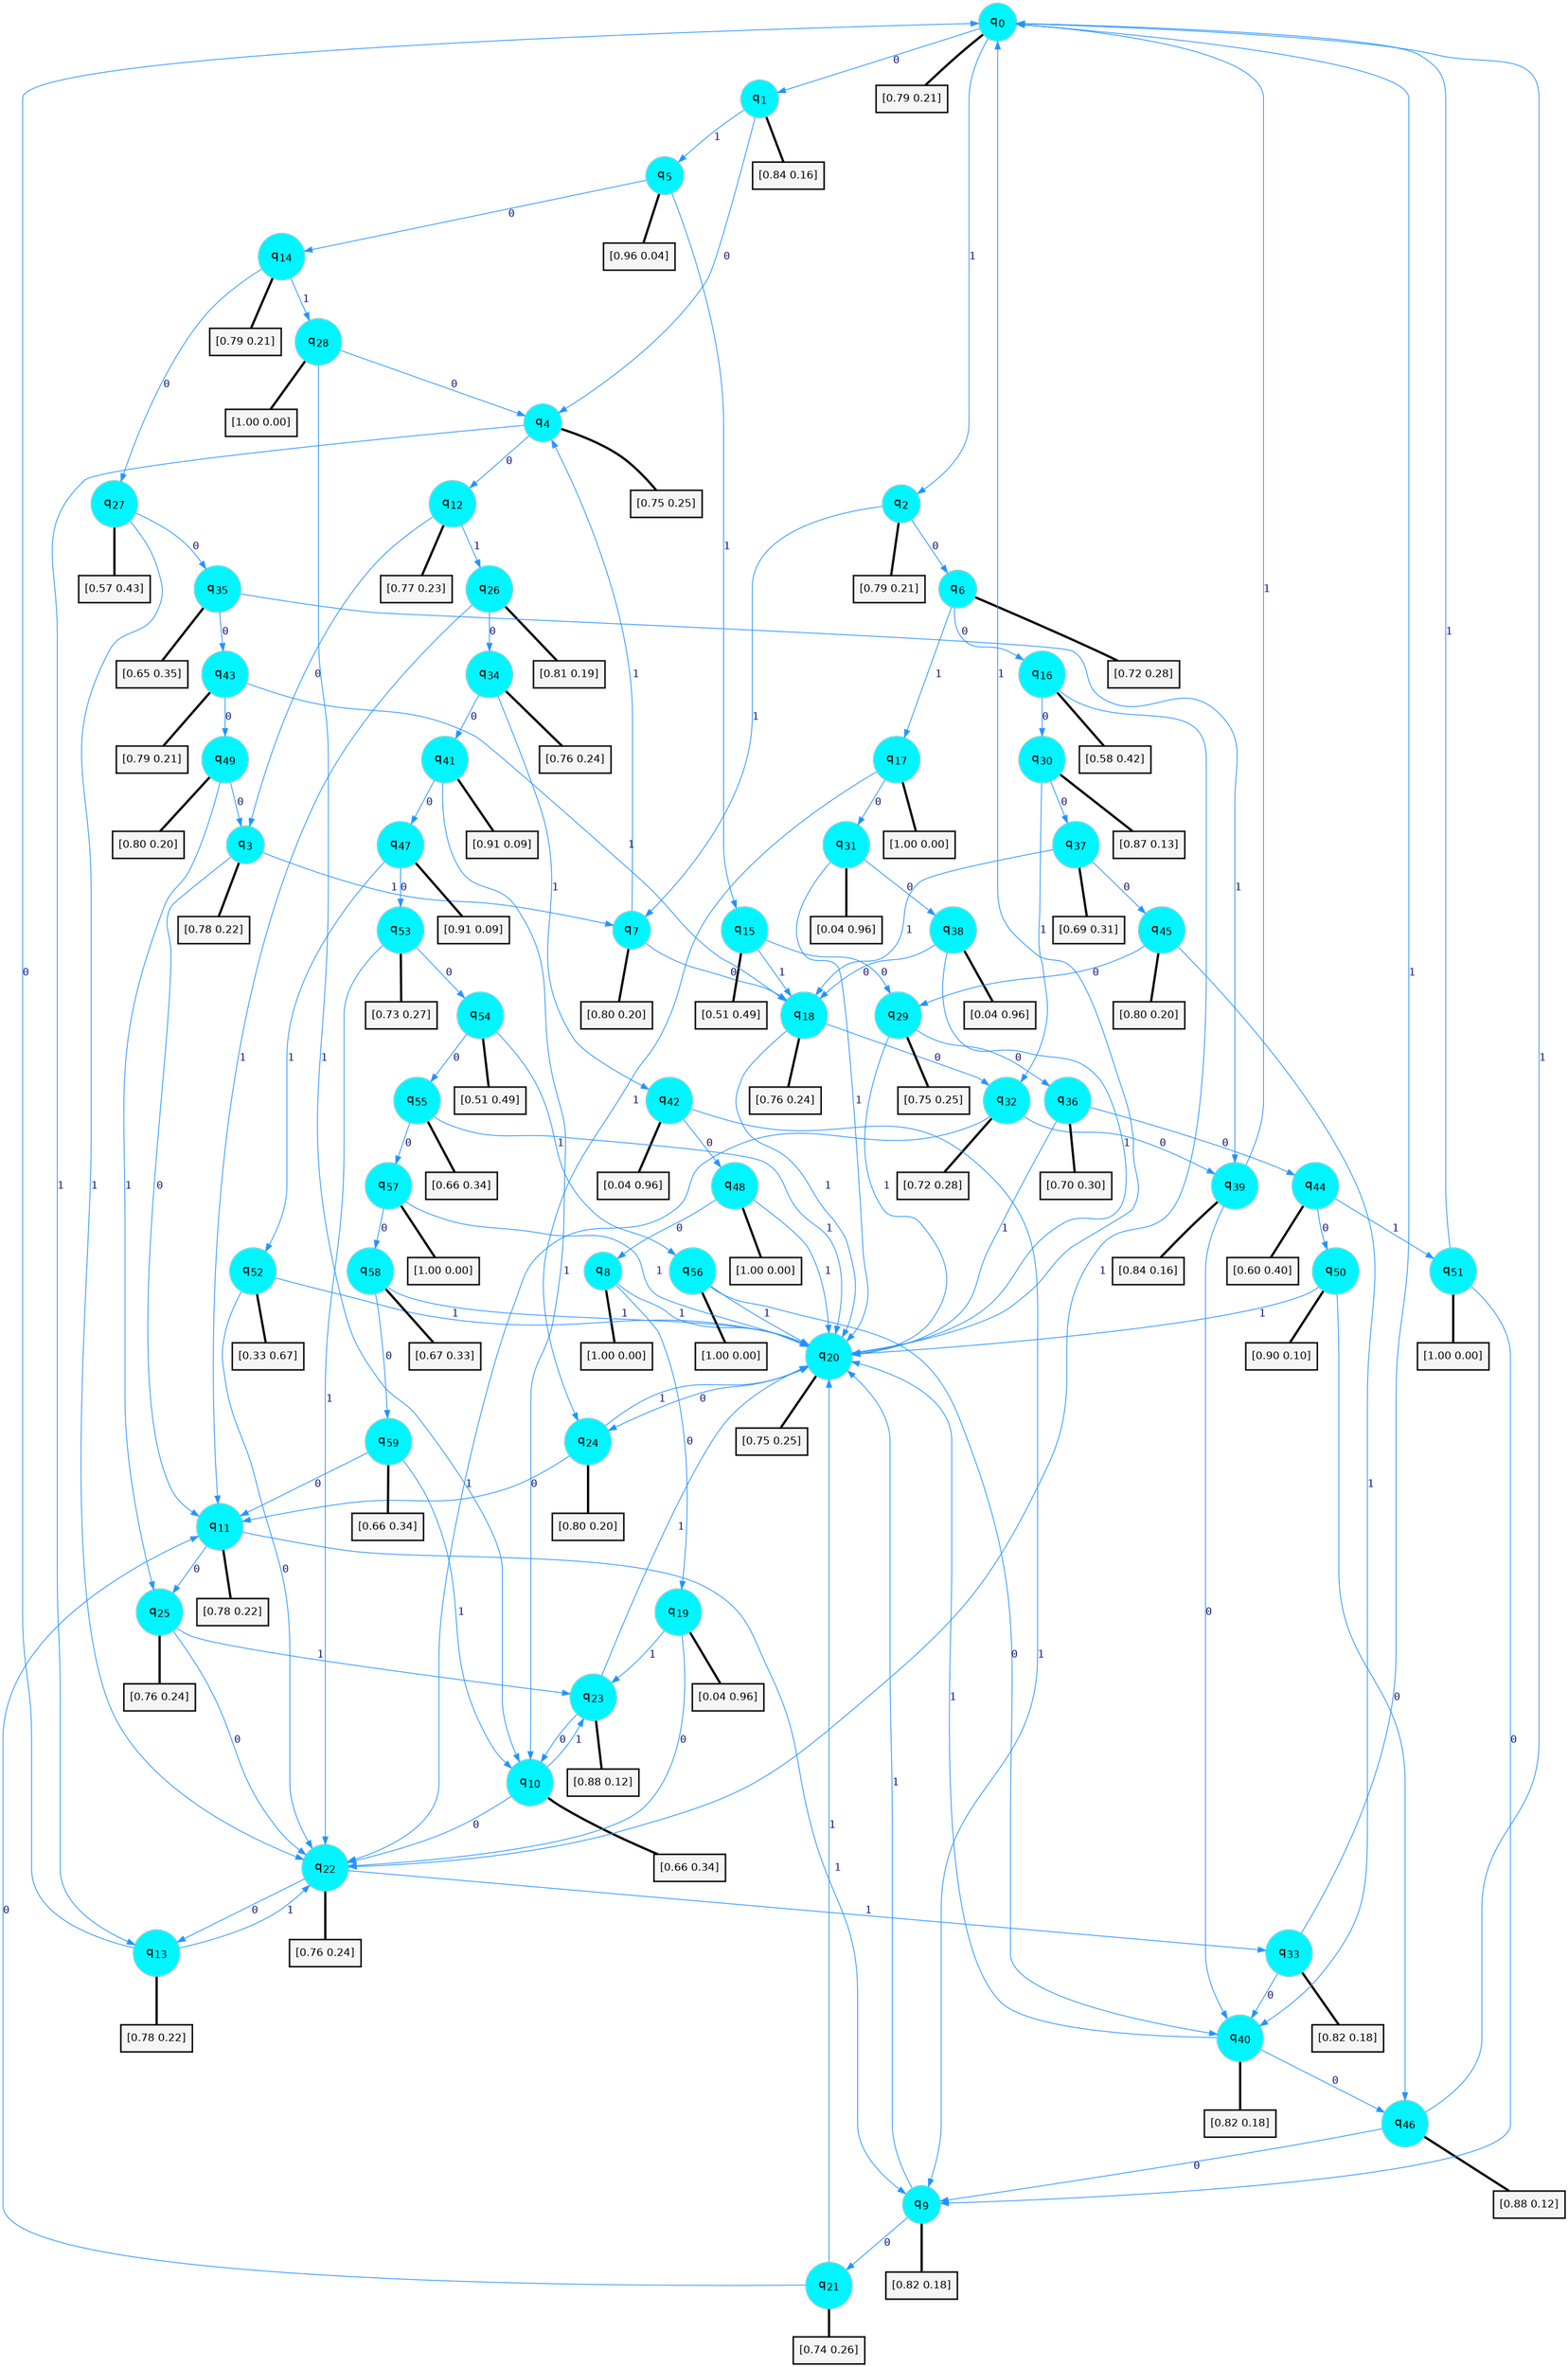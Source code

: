 digraph G {
graph [
bgcolor=transparent, dpi=300, rankdir=TD, size="40,25"];
node [
color=gray, fillcolor=turquoise1, fontcolor=black, fontname=Helvetica, fontsize=16, fontweight=bold, shape=circle, style=filled];
edge [
arrowsize=1, color=dodgerblue1, fontcolor=midnightblue, fontname=courier, fontweight=bold, penwidth=1, style=solid, weight=20];
0[label=<q<SUB>0</SUB>>];
1[label=<q<SUB>1</SUB>>];
2[label=<q<SUB>2</SUB>>];
3[label=<q<SUB>3</SUB>>];
4[label=<q<SUB>4</SUB>>];
5[label=<q<SUB>5</SUB>>];
6[label=<q<SUB>6</SUB>>];
7[label=<q<SUB>7</SUB>>];
8[label=<q<SUB>8</SUB>>];
9[label=<q<SUB>9</SUB>>];
10[label=<q<SUB>10</SUB>>];
11[label=<q<SUB>11</SUB>>];
12[label=<q<SUB>12</SUB>>];
13[label=<q<SUB>13</SUB>>];
14[label=<q<SUB>14</SUB>>];
15[label=<q<SUB>15</SUB>>];
16[label=<q<SUB>16</SUB>>];
17[label=<q<SUB>17</SUB>>];
18[label=<q<SUB>18</SUB>>];
19[label=<q<SUB>19</SUB>>];
20[label=<q<SUB>20</SUB>>];
21[label=<q<SUB>21</SUB>>];
22[label=<q<SUB>22</SUB>>];
23[label=<q<SUB>23</SUB>>];
24[label=<q<SUB>24</SUB>>];
25[label=<q<SUB>25</SUB>>];
26[label=<q<SUB>26</SUB>>];
27[label=<q<SUB>27</SUB>>];
28[label=<q<SUB>28</SUB>>];
29[label=<q<SUB>29</SUB>>];
30[label=<q<SUB>30</SUB>>];
31[label=<q<SUB>31</SUB>>];
32[label=<q<SUB>32</SUB>>];
33[label=<q<SUB>33</SUB>>];
34[label=<q<SUB>34</SUB>>];
35[label=<q<SUB>35</SUB>>];
36[label=<q<SUB>36</SUB>>];
37[label=<q<SUB>37</SUB>>];
38[label=<q<SUB>38</SUB>>];
39[label=<q<SUB>39</SUB>>];
40[label=<q<SUB>40</SUB>>];
41[label=<q<SUB>41</SUB>>];
42[label=<q<SUB>42</SUB>>];
43[label=<q<SUB>43</SUB>>];
44[label=<q<SUB>44</SUB>>];
45[label=<q<SUB>45</SUB>>];
46[label=<q<SUB>46</SUB>>];
47[label=<q<SUB>47</SUB>>];
48[label=<q<SUB>48</SUB>>];
49[label=<q<SUB>49</SUB>>];
50[label=<q<SUB>50</SUB>>];
51[label=<q<SUB>51</SUB>>];
52[label=<q<SUB>52</SUB>>];
53[label=<q<SUB>53</SUB>>];
54[label=<q<SUB>54</SUB>>];
55[label=<q<SUB>55</SUB>>];
56[label=<q<SUB>56</SUB>>];
57[label=<q<SUB>57</SUB>>];
58[label=<q<SUB>58</SUB>>];
59[label=<q<SUB>59</SUB>>];
60[label="[0.79 0.21]", shape=box,fontcolor=black, fontname=Helvetica, fontsize=14, penwidth=2, fillcolor=whitesmoke,color=black];
61[label="[0.84 0.16]", shape=box,fontcolor=black, fontname=Helvetica, fontsize=14, penwidth=2, fillcolor=whitesmoke,color=black];
62[label="[0.79 0.21]", shape=box,fontcolor=black, fontname=Helvetica, fontsize=14, penwidth=2, fillcolor=whitesmoke,color=black];
63[label="[0.78 0.22]", shape=box,fontcolor=black, fontname=Helvetica, fontsize=14, penwidth=2, fillcolor=whitesmoke,color=black];
64[label="[0.75 0.25]", shape=box,fontcolor=black, fontname=Helvetica, fontsize=14, penwidth=2, fillcolor=whitesmoke,color=black];
65[label="[0.96 0.04]", shape=box,fontcolor=black, fontname=Helvetica, fontsize=14, penwidth=2, fillcolor=whitesmoke,color=black];
66[label="[0.72 0.28]", shape=box,fontcolor=black, fontname=Helvetica, fontsize=14, penwidth=2, fillcolor=whitesmoke,color=black];
67[label="[0.80 0.20]", shape=box,fontcolor=black, fontname=Helvetica, fontsize=14, penwidth=2, fillcolor=whitesmoke,color=black];
68[label="[1.00 0.00]", shape=box,fontcolor=black, fontname=Helvetica, fontsize=14, penwidth=2, fillcolor=whitesmoke,color=black];
69[label="[0.82 0.18]", shape=box,fontcolor=black, fontname=Helvetica, fontsize=14, penwidth=2, fillcolor=whitesmoke,color=black];
70[label="[0.66 0.34]", shape=box,fontcolor=black, fontname=Helvetica, fontsize=14, penwidth=2, fillcolor=whitesmoke,color=black];
71[label="[0.78 0.22]", shape=box,fontcolor=black, fontname=Helvetica, fontsize=14, penwidth=2, fillcolor=whitesmoke,color=black];
72[label="[0.77 0.23]", shape=box,fontcolor=black, fontname=Helvetica, fontsize=14, penwidth=2, fillcolor=whitesmoke,color=black];
73[label="[0.78 0.22]", shape=box,fontcolor=black, fontname=Helvetica, fontsize=14, penwidth=2, fillcolor=whitesmoke,color=black];
74[label="[0.79 0.21]", shape=box,fontcolor=black, fontname=Helvetica, fontsize=14, penwidth=2, fillcolor=whitesmoke,color=black];
75[label="[0.51 0.49]", shape=box,fontcolor=black, fontname=Helvetica, fontsize=14, penwidth=2, fillcolor=whitesmoke,color=black];
76[label="[0.58 0.42]", shape=box,fontcolor=black, fontname=Helvetica, fontsize=14, penwidth=2, fillcolor=whitesmoke,color=black];
77[label="[1.00 0.00]", shape=box,fontcolor=black, fontname=Helvetica, fontsize=14, penwidth=2, fillcolor=whitesmoke,color=black];
78[label="[0.76 0.24]", shape=box,fontcolor=black, fontname=Helvetica, fontsize=14, penwidth=2, fillcolor=whitesmoke,color=black];
79[label="[0.04 0.96]", shape=box,fontcolor=black, fontname=Helvetica, fontsize=14, penwidth=2, fillcolor=whitesmoke,color=black];
80[label="[0.75 0.25]", shape=box,fontcolor=black, fontname=Helvetica, fontsize=14, penwidth=2, fillcolor=whitesmoke,color=black];
81[label="[0.74 0.26]", shape=box,fontcolor=black, fontname=Helvetica, fontsize=14, penwidth=2, fillcolor=whitesmoke,color=black];
82[label="[0.76 0.24]", shape=box,fontcolor=black, fontname=Helvetica, fontsize=14, penwidth=2, fillcolor=whitesmoke,color=black];
83[label="[0.88 0.12]", shape=box,fontcolor=black, fontname=Helvetica, fontsize=14, penwidth=2, fillcolor=whitesmoke,color=black];
84[label="[0.80 0.20]", shape=box,fontcolor=black, fontname=Helvetica, fontsize=14, penwidth=2, fillcolor=whitesmoke,color=black];
85[label="[0.76 0.24]", shape=box,fontcolor=black, fontname=Helvetica, fontsize=14, penwidth=2, fillcolor=whitesmoke,color=black];
86[label="[0.81 0.19]", shape=box,fontcolor=black, fontname=Helvetica, fontsize=14, penwidth=2, fillcolor=whitesmoke,color=black];
87[label="[0.57 0.43]", shape=box,fontcolor=black, fontname=Helvetica, fontsize=14, penwidth=2, fillcolor=whitesmoke,color=black];
88[label="[1.00 0.00]", shape=box,fontcolor=black, fontname=Helvetica, fontsize=14, penwidth=2, fillcolor=whitesmoke,color=black];
89[label="[0.75 0.25]", shape=box,fontcolor=black, fontname=Helvetica, fontsize=14, penwidth=2, fillcolor=whitesmoke,color=black];
90[label="[0.87 0.13]", shape=box,fontcolor=black, fontname=Helvetica, fontsize=14, penwidth=2, fillcolor=whitesmoke,color=black];
91[label="[0.04 0.96]", shape=box,fontcolor=black, fontname=Helvetica, fontsize=14, penwidth=2, fillcolor=whitesmoke,color=black];
92[label="[0.72 0.28]", shape=box,fontcolor=black, fontname=Helvetica, fontsize=14, penwidth=2, fillcolor=whitesmoke,color=black];
93[label="[0.82 0.18]", shape=box,fontcolor=black, fontname=Helvetica, fontsize=14, penwidth=2, fillcolor=whitesmoke,color=black];
94[label="[0.76 0.24]", shape=box,fontcolor=black, fontname=Helvetica, fontsize=14, penwidth=2, fillcolor=whitesmoke,color=black];
95[label="[0.65 0.35]", shape=box,fontcolor=black, fontname=Helvetica, fontsize=14, penwidth=2, fillcolor=whitesmoke,color=black];
96[label="[0.70 0.30]", shape=box,fontcolor=black, fontname=Helvetica, fontsize=14, penwidth=2, fillcolor=whitesmoke,color=black];
97[label="[0.69 0.31]", shape=box,fontcolor=black, fontname=Helvetica, fontsize=14, penwidth=2, fillcolor=whitesmoke,color=black];
98[label="[0.04 0.96]", shape=box,fontcolor=black, fontname=Helvetica, fontsize=14, penwidth=2, fillcolor=whitesmoke,color=black];
99[label="[0.84 0.16]", shape=box,fontcolor=black, fontname=Helvetica, fontsize=14, penwidth=2, fillcolor=whitesmoke,color=black];
100[label="[0.82 0.18]", shape=box,fontcolor=black, fontname=Helvetica, fontsize=14, penwidth=2, fillcolor=whitesmoke,color=black];
101[label="[0.91 0.09]", shape=box,fontcolor=black, fontname=Helvetica, fontsize=14, penwidth=2, fillcolor=whitesmoke,color=black];
102[label="[0.04 0.96]", shape=box,fontcolor=black, fontname=Helvetica, fontsize=14, penwidth=2, fillcolor=whitesmoke,color=black];
103[label="[0.79 0.21]", shape=box,fontcolor=black, fontname=Helvetica, fontsize=14, penwidth=2, fillcolor=whitesmoke,color=black];
104[label="[0.60 0.40]", shape=box,fontcolor=black, fontname=Helvetica, fontsize=14, penwidth=2, fillcolor=whitesmoke,color=black];
105[label="[0.80 0.20]", shape=box,fontcolor=black, fontname=Helvetica, fontsize=14, penwidth=2, fillcolor=whitesmoke,color=black];
106[label="[0.88 0.12]", shape=box,fontcolor=black, fontname=Helvetica, fontsize=14, penwidth=2, fillcolor=whitesmoke,color=black];
107[label="[0.91 0.09]", shape=box,fontcolor=black, fontname=Helvetica, fontsize=14, penwidth=2, fillcolor=whitesmoke,color=black];
108[label="[1.00 0.00]", shape=box,fontcolor=black, fontname=Helvetica, fontsize=14, penwidth=2, fillcolor=whitesmoke,color=black];
109[label="[0.80 0.20]", shape=box,fontcolor=black, fontname=Helvetica, fontsize=14, penwidth=2, fillcolor=whitesmoke,color=black];
110[label="[0.90 0.10]", shape=box,fontcolor=black, fontname=Helvetica, fontsize=14, penwidth=2, fillcolor=whitesmoke,color=black];
111[label="[1.00 0.00]", shape=box,fontcolor=black, fontname=Helvetica, fontsize=14, penwidth=2, fillcolor=whitesmoke,color=black];
112[label="[0.33 0.67]", shape=box,fontcolor=black, fontname=Helvetica, fontsize=14, penwidth=2, fillcolor=whitesmoke,color=black];
113[label="[0.73 0.27]", shape=box,fontcolor=black, fontname=Helvetica, fontsize=14, penwidth=2, fillcolor=whitesmoke,color=black];
114[label="[0.51 0.49]", shape=box,fontcolor=black, fontname=Helvetica, fontsize=14, penwidth=2, fillcolor=whitesmoke,color=black];
115[label="[0.66 0.34]", shape=box,fontcolor=black, fontname=Helvetica, fontsize=14, penwidth=2, fillcolor=whitesmoke,color=black];
116[label="[1.00 0.00]", shape=box,fontcolor=black, fontname=Helvetica, fontsize=14, penwidth=2, fillcolor=whitesmoke,color=black];
117[label="[1.00 0.00]", shape=box,fontcolor=black, fontname=Helvetica, fontsize=14, penwidth=2, fillcolor=whitesmoke,color=black];
118[label="[0.67 0.33]", shape=box,fontcolor=black, fontname=Helvetica, fontsize=14, penwidth=2, fillcolor=whitesmoke,color=black];
119[label="[0.66 0.34]", shape=box,fontcolor=black, fontname=Helvetica, fontsize=14, penwidth=2, fillcolor=whitesmoke,color=black];
0->1 [label=0];
0->2 [label=1];
0->60 [arrowhead=none, penwidth=3,color=black];
1->4 [label=0];
1->5 [label=1];
1->61 [arrowhead=none, penwidth=3,color=black];
2->6 [label=0];
2->7 [label=1];
2->62 [arrowhead=none, penwidth=3,color=black];
3->11 [label=0];
3->7 [label=1];
3->63 [arrowhead=none, penwidth=3,color=black];
4->12 [label=0];
4->13 [label=1];
4->64 [arrowhead=none, penwidth=3,color=black];
5->14 [label=0];
5->15 [label=1];
5->65 [arrowhead=none, penwidth=3,color=black];
6->16 [label=0];
6->17 [label=1];
6->66 [arrowhead=none, penwidth=3,color=black];
7->18 [label=0];
7->4 [label=1];
7->67 [arrowhead=none, penwidth=3,color=black];
8->19 [label=0];
8->20 [label=1];
8->68 [arrowhead=none, penwidth=3,color=black];
9->21 [label=0];
9->20 [label=1];
9->69 [arrowhead=none, penwidth=3,color=black];
10->22 [label=0];
10->23 [label=1];
10->70 [arrowhead=none, penwidth=3,color=black];
11->25 [label=0];
11->9 [label=1];
11->71 [arrowhead=none, penwidth=3,color=black];
12->3 [label=0];
12->26 [label=1];
12->72 [arrowhead=none, penwidth=3,color=black];
13->0 [label=0];
13->22 [label=1];
13->73 [arrowhead=none, penwidth=3,color=black];
14->27 [label=0];
14->28 [label=1];
14->74 [arrowhead=none, penwidth=3,color=black];
15->29 [label=0];
15->18 [label=1];
15->75 [arrowhead=none, penwidth=3,color=black];
16->30 [label=0];
16->22 [label=1];
16->76 [arrowhead=none, penwidth=3,color=black];
17->31 [label=0];
17->24 [label=1];
17->77 [arrowhead=none, penwidth=3,color=black];
18->32 [label=0];
18->20 [label=1];
18->78 [arrowhead=none, penwidth=3,color=black];
19->22 [label=0];
19->23 [label=1];
19->79 [arrowhead=none, penwidth=3,color=black];
20->24 [label=0];
20->0 [label=1];
20->80 [arrowhead=none, penwidth=3,color=black];
21->11 [label=0];
21->20 [label=1];
21->81 [arrowhead=none, penwidth=3,color=black];
22->13 [label=0];
22->33 [label=1];
22->82 [arrowhead=none, penwidth=3,color=black];
23->10 [label=0];
23->20 [label=1];
23->83 [arrowhead=none, penwidth=3,color=black];
24->11 [label=0];
24->20 [label=1];
24->84 [arrowhead=none, penwidth=3,color=black];
25->22 [label=0];
25->23 [label=1];
25->85 [arrowhead=none, penwidth=3,color=black];
26->34 [label=0];
26->11 [label=1];
26->86 [arrowhead=none, penwidth=3,color=black];
27->35 [label=0];
27->22 [label=1];
27->87 [arrowhead=none, penwidth=3,color=black];
28->4 [label=0];
28->10 [label=1];
28->88 [arrowhead=none, penwidth=3,color=black];
29->36 [label=0];
29->20 [label=1];
29->89 [arrowhead=none, penwidth=3,color=black];
30->37 [label=0];
30->32 [label=1];
30->90 [arrowhead=none, penwidth=3,color=black];
31->38 [label=0];
31->20 [label=1];
31->91 [arrowhead=none, penwidth=3,color=black];
32->39 [label=0];
32->22 [label=1];
32->92 [arrowhead=none, penwidth=3,color=black];
33->40 [label=0];
33->0 [label=1];
33->93 [arrowhead=none, penwidth=3,color=black];
34->41 [label=0];
34->42 [label=1];
34->94 [arrowhead=none, penwidth=3,color=black];
35->43 [label=0];
35->39 [label=1];
35->95 [arrowhead=none, penwidth=3,color=black];
36->44 [label=0];
36->20 [label=1];
36->96 [arrowhead=none, penwidth=3,color=black];
37->45 [label=0];
37->18 [label=1];
37->97 [arrowhead=none, penwidth=3,color=black];
38->18 [label=0];
38->20 [label=1];
38->98 [arrowhead=none, penwidth=3,color=black];
39->40 [label=0];
39->0 [label=1];
39->99 [arrowhead=none, penwidth=3,color=black];
40->46 [label=0];
40->20 [label=1];
40->100 [arrowhead=none, penwidth=3,color=black];
41->47 [label=0];
41->10 [label=1];
41->101 [arrowhead=none, penwidth=3,color=black];
42->48 [label=0];
42->9 [label=1];
42->102 [arrowhead=none, penwidth=3,color=black];
43->49 [label=0];
43->18 [label=1];
43->103 [arrowhead=none, penwidth=3,color=black];
44->50 [label=0];
44->51 [label=1];
44->104 [arrowhead=none, penwidth=3,color=black];
45->29 [label=0];
45->40 [label=1];
45->105 [arrowhead=none, penwidth=3,color=black];
46->9 [label=0];
46->0 [label=1];
46->106 [arrowhead=none, penwidth=3,color=black];
47->53 [label=0];
47->52 [label=1];
47->107 [arrowhead=none, penwidth=3,color=black];
48->8 [label=0];
48->20 [label=1];
48->108 [arrowhead=none, penwidth=3,color=black];
49->3 [label=0];
49->25 [label=1];
49->109 [arrowhead=none, penwidth=3,color=black];
50->46 [label=0];
50->20 [label=1];
50->110 [arrowhead=none, penwidth=3,color=black];
51->9 [label=0];
51->0 [label=1];
51->111 [arrowhead=none, penwidth=3,color=black];
52->22 [label=0];
52->20 [label=1];
52->112 [arrowhead=none, penwidth=3,color=black];
53->54 [label=0];
53->22 [label=1];
53->113 [arrowhead=none, penwidth=3,color=black];
54->55 [label=0];
54->56 [label=1];
54->114 [arrowhead=none, penwidth=3,color=black];
55->57 [label=0];
55->20 [label=1];
55->115 [arrowhead=none, penwidth=3,color=black];
56->40 [label=0];
56->20 [label=1];
56->116 [arrowhead=none, penwidth=3,color=black];
57->58 [label=0];
57->20 [label=1];
57->117 [arrowhead=none, penwidth=3,color=black];
58->59 [label=0];
58->20 [label=1];
58->118 [arrowhead=none, penwidth=3,color=black];
59->11 [label=0];
59->10 [label=1];
59->119 [arrowhead=none, penwidth=3,color=black];
}
